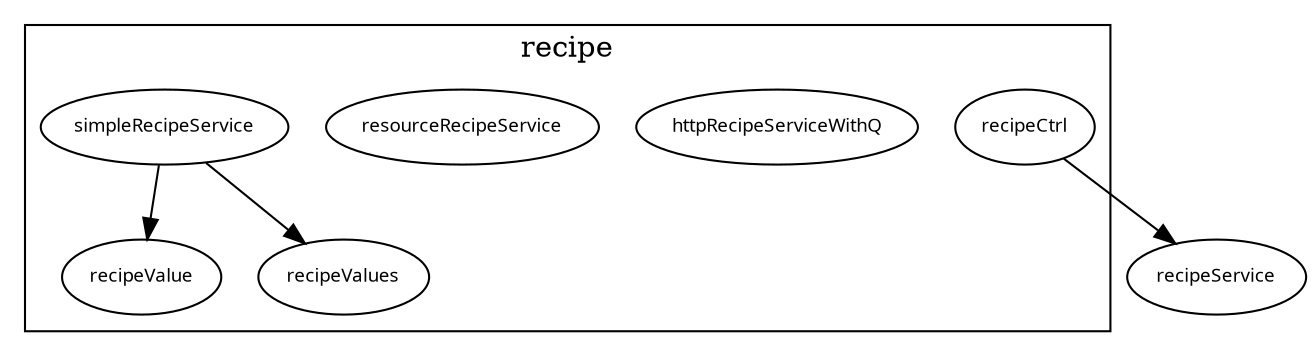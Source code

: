 digraph dependencies{
 compound = true;
 node[ fontname = "Verdana", fontsize = "9" ];
  subgraph cluster_recipe { label = "recipe";
  	"recipeCtrl" [  ];
  	"httpRecipeServiceWithQ" [  ];
  	"recipeValue" [  ];
  	"recipeValues" [  ];
  	"resourceRecipeService" [  ];
  	"simpleRecipeService" [  ];
  }
     "recipeCtrl" -> "recipeService";
            "simpleRecipeService" -> "recipeValue";
  "simpleRecipeService" -> "recipeValues";
       }